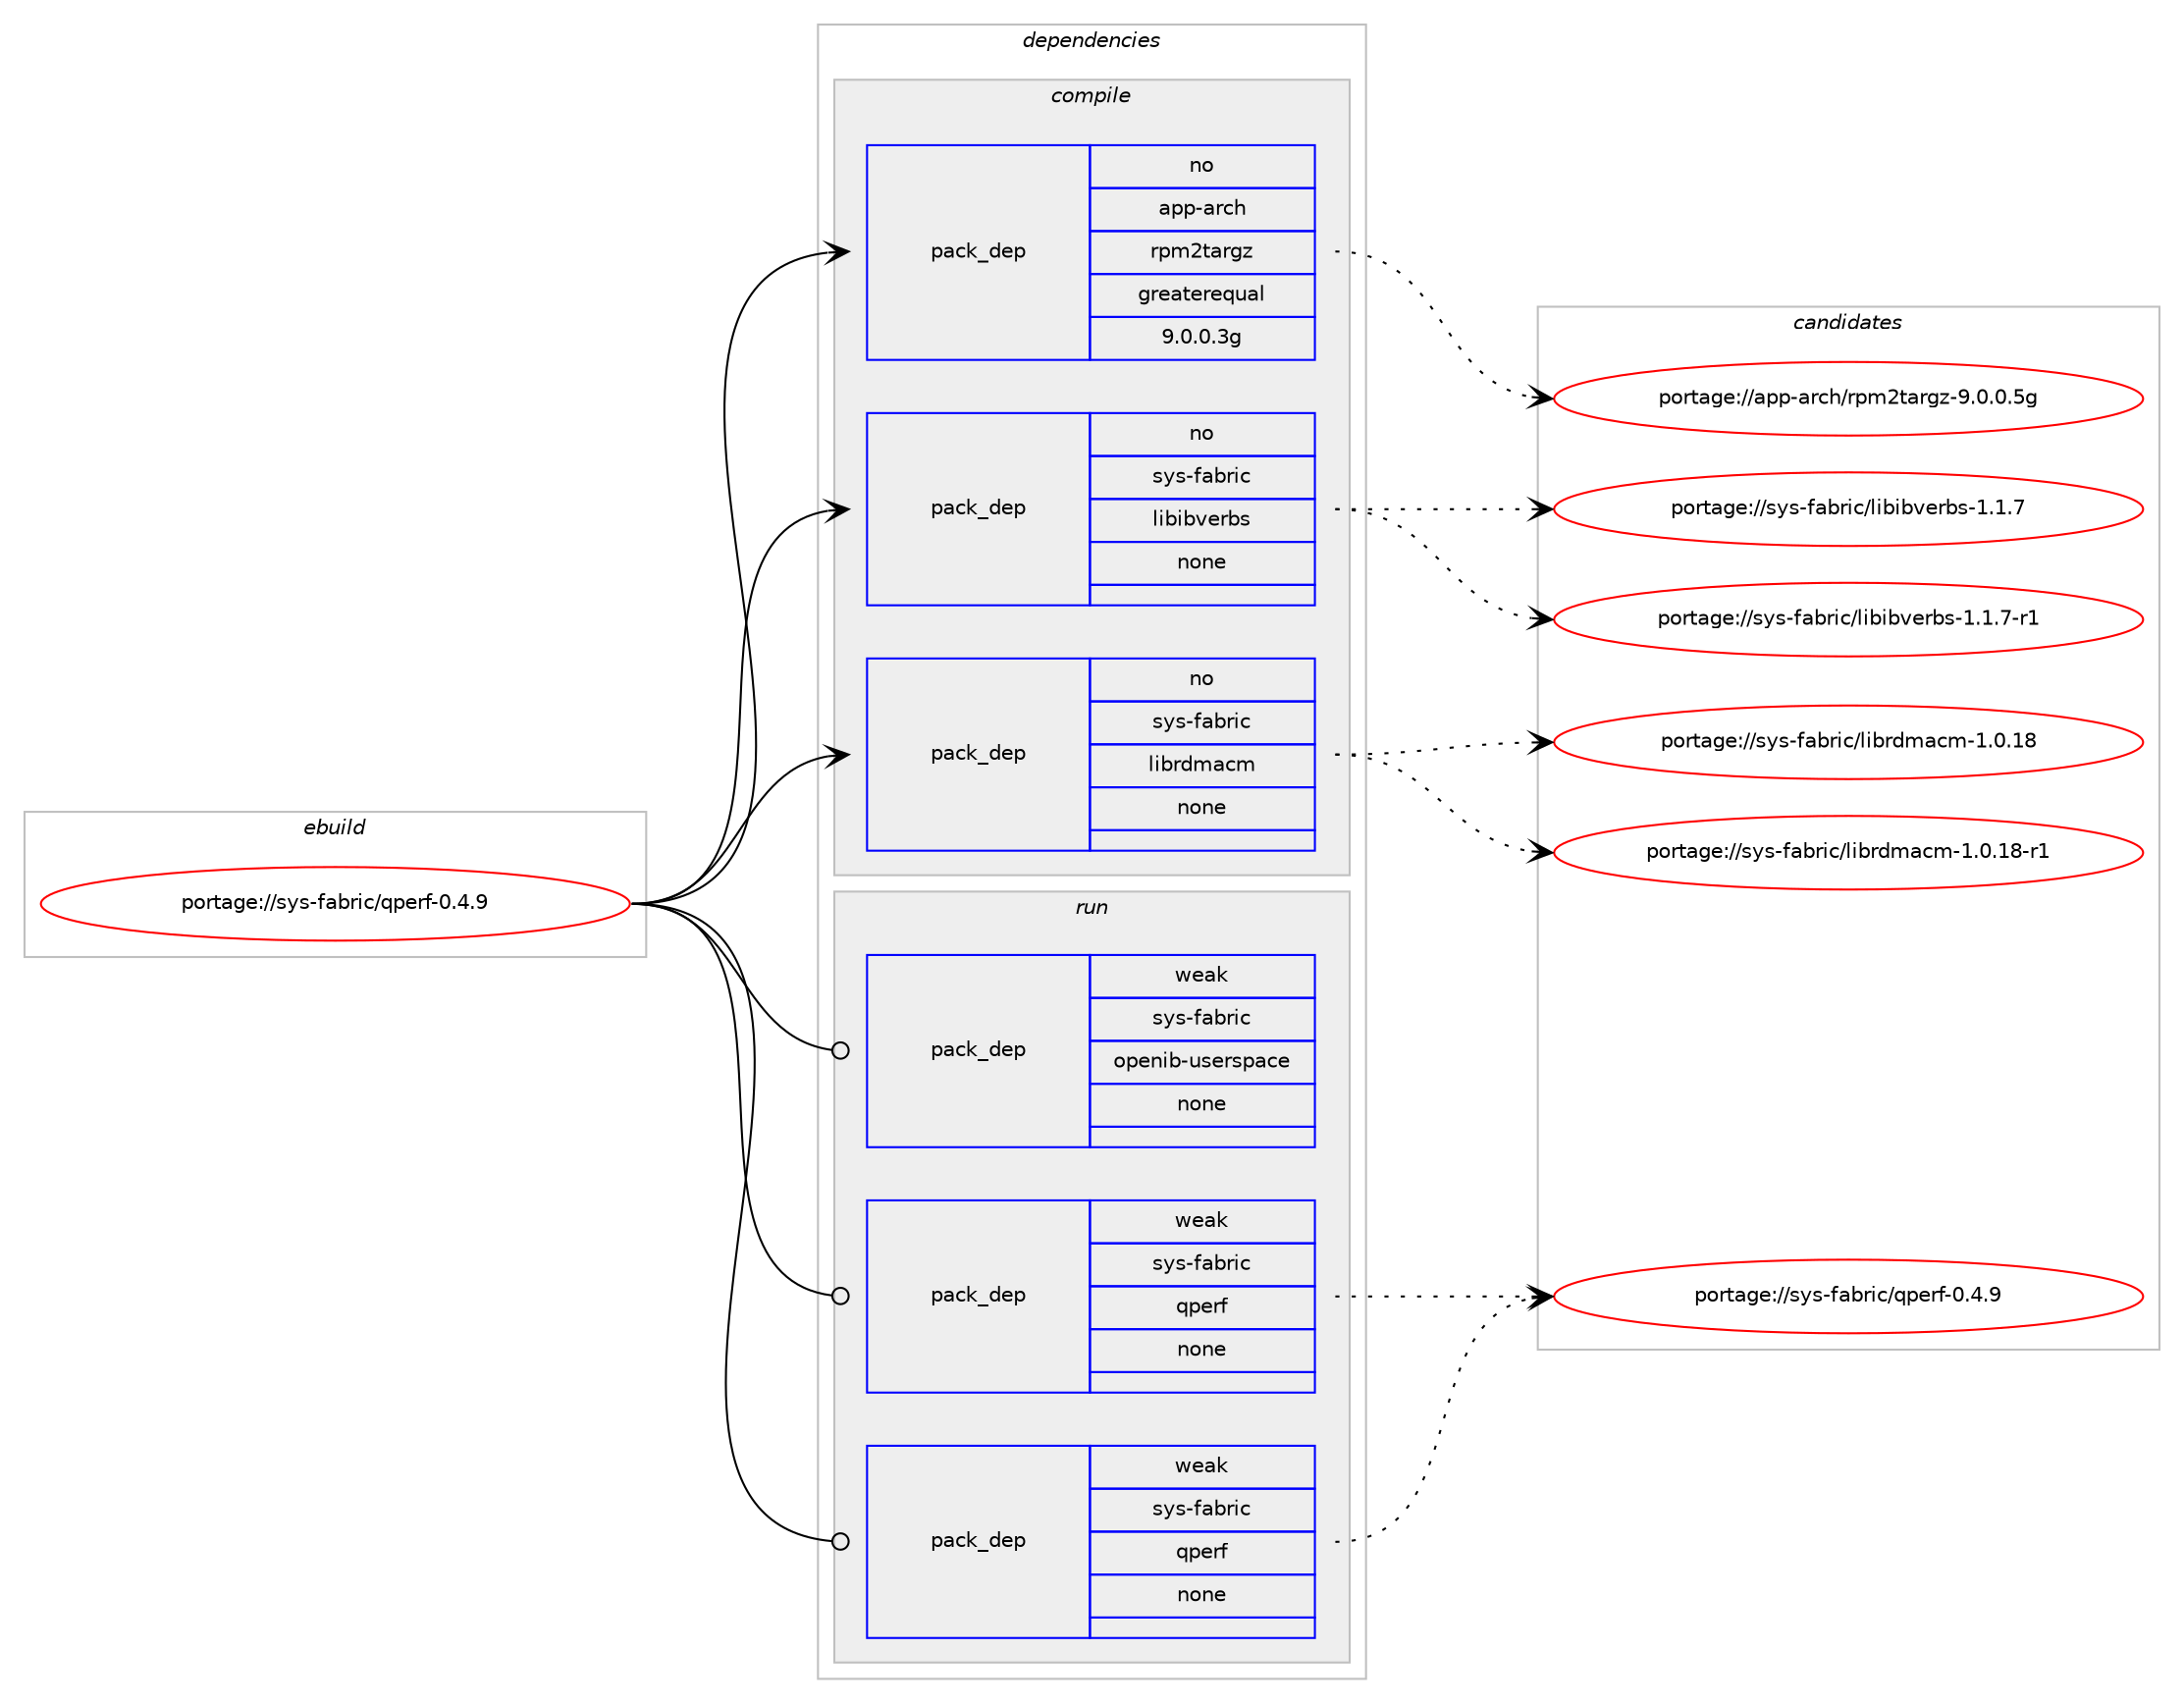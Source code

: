 digraph prolog {

# *************
# Graph options
# *************

newrank=true;
concentrate=true;
compound=true;
graph [rankdir=LR,fontname=Helvetica,fontsize=10,ranksep=1.5];#, ranksep=2.5, nodesep=0.2];
edge  [arrowhead=vee];
node  [fontname=Helvetica,fontsize=10];

# **********
# The ebuild
# **********

subgraph cluster_leftcol {
color=gray;
rank=same;
label=<<i>ebuild</i>>;
id [label="portage://sys-fabric/qperf-0.4.9", color=red, width=4, href="../sys-fabric/qperf-0.4.9.svg"];
}

# ****************
# The dependencies
# ****************

subgraph cluster_midcol {
color=gray;
label=<<i>dependencies</i>>;
subgraph cluster_compile {
fillcolor="#eeeeee";
style=filled;
label=<<i>compile</i>>;
subgraph pack314565 {
dependency424364 [label=<<TABLE BORDER="0" CELLBORDER="1" CELLSPACING="0" CELLPADDING="4" WIDTH="220"><TR><TD ROWSPAN="6" CELLPADDING="30">pack_dep</TD></TR><TR><TD WIDTH="110">no</TD></TR><TR><TD>app-arch</TD></TR><TR><TD>rpm2targz</TD></TR><TR><TD>greaterequal</TD></TR><TR><TD>9.0.0.3g</TD></TR></TABLE>>, shape=none, color=blue];
}
id:e -> dependency424364:w [weight=20,style="solid",arrowhead="vee"];
subgraph pack314566 {
dependency424365 [label=<<TABLE BORDER="0" CELLBORDER="1" CELLSPACING="0" CELLPADDING="4" WIDTH="220"><TR><TD ROWSPAN="6" CELLPADDING="30">pack_dep</TD></TR><TR><TD WIDTH="110">no</TD></TR><TR><TD>sys-fabric</TD></TR><TR><TD>libibverbs</TD></TR><TR><TD>none</TD></TR><TR><TD></TD></TR></TABLE>>, shape=none, color=blue];
}
id:e -> dependency424365:w [weight=20,style="solid",arrowhead="vee"];
subgraph pack314567 {
dependency424366 [label=<<TABLE BORDER="0" CELLBORDER="1" CELLSPACING="0" CELLPADDING="4" WIDTH="220"><TR><TD ROWSPAN="6" CELLPADDING="30">pack_dep</TD></TR><TR><TD WIDTH="110">no</TD></TR><TR><TD>sys-fabric</TD></TR><TR><TD>librdmacm</TD></TR><TR><TD>none</TD></TR><TR><TD></TD></TR></TABLE>>, shape=none, color=blue];
}
id:e -> dependency424366:w [weight=20,style="solid",arrowhead="vee"];
}
subgraph cluster_compileandrun {
fillcolor="#eeeeee";
style=filled;
label=<<i>compile and run</i>>;
}
subgraph cluster_run {
fillcolor="#eeeeee";
style=filled;
label=<<i>run</i>>;
subgraph pack314568 {
dependency424367 [label=<<TABLE BORDER="0" CELLBORDER="1" CELLSPACING="0" CELLPADDING="4" WIDTH="220"><TR><TD ROWSPAN="6" CELLPADDING="30">pack_dep</TD></TR><TR><TD WIDTH="110">weak</TD></TR><TR><TD>sys-fabric</TD></TR><TR><TD>openib-userspace</TD></TR><TR><TD>none</TD></TR><TR><TD></TD></TR></TABLE>>, shape=none, color=blue];
}
id:e -> dependency424367:w [weight=20,style="solid",arrowhead="odot"];
subgraph pack314569 {
dependency424368 [label=<<TABLE BORDER="0" CELLBORDER="1" CELLSPACING="0" CELLPADDING="4" WIDTH="220"><TR><TD ROWSPAN="6" CELLPADDING="30">pack_dep</TD></TR><TR><TD WIDTH="110">weak</TD></TR><TR><TD>sys-fabric</TD></TR><TR><TD>qperf</TD></TR><TR><TD>none</TD></TR><TR><TD></TD></TR></TABLE>>, shape=none, color=blue];
}
id:e -> dependency424368:w [weight=20,style="solid",arrowhead="odot"];
subgraph pack314570 {
dependency424369 [label=<<TABLE BORDER="0" CELLBORDER="1" CELLSPACING="0" CELLPADDING="4" WIDTH="220"><TR><TD ROWSPAN="6" CELLPADDING="30">pack_dep</TD></TR><TR><TD WIDTH="110">weak</TD></TR><TR><TD>sys-fabric</TD></TR><TR><TD>qperf</TD></TR><TR><TD>none</TD></TR><TR><TD></TD></TR></TABLE>>, shape=none, color=blue];
}
id:e -> dependency424369:w [weight=20,style="solid",arrowhead="odot"];
}
}

# **************
# The candidates
# **************

subgraph cluster_choices {
rank=same;
color=gray;
label=<<i>candidates</i>>;

subgraph choice314565 {
color=black;
nodesep=1;
choiceportage971121124597114991044711411210950116971141031224557464846484653103 [label="portage://app-arch/rpm2targz-9.0.0.5g", color=red, width=4,href="../app-arch/rpm2targz-9.0.0.5g.svg"];
dependency424364:e -> choiceportage971121124597114991044711411210950116971141031224557464846484653103:w [style=dotted,weight="100"];
}
subgraph choice314566 {
color=black;
nodesep=1;
choiceportage1151211154510297981141059947108105981059811810111498115454946494655 [label="portage://sys-fabric/libibverbs-1.1.7", color=red, width=4,href="../sys-fabric/libibverbs-1.1.7.svg"];
choiceportage11512111545102979811410599471081059810598118101114981154549464946554511449 [label="portage://sys-fabric/libibverbs-1.1.7-r1", color=red, width=4,href="../sys-fabric/libibverbs-1.1.7-r1.svg"];
dependency424365:e -> choiceportage1151211154510297981141059947108105981059811810111498115454946494655:w [style=dotted,weight="100"];
dependency424365:e -> choiceportage11512111545102979811410599471081059810598118101114981154549464946554511449:w [style=dotted,weight="100"];
}
subgraph choice314567 {
color=black;
nodesep=1;
choiceportage115121115451029798114105994710810598114100109979910945494648464956 [label="portage://sys-fabric/librdmacm-1.0.18", color=red, width=4,href="../sys-fabric/librdmacm-1.0.18.svg"];
choiceportage1151211154510297981141059947108105981141001099799109454946484649564511449 [label="portage://sys-fabric/librdmacm-1.0.18-r1", color=red, width=4,href="../sys-fabric/librdmacm-1.0.18-r1.svg"];
dependency424366:e -> choiceportage115121115451029798114105994710810598114100109979910945494648464956:w [style=dotted,weight="100"];
dependency424366:e -> choiceportage1151211154510297981141059947108105981141001099799109454946484649564511449:w [style=dotted,weight="100"];
}
subgraph choice314568 {
color=black;
nodesep=1;
}
subgraph choice314569 {
color=black;
nodesep=1;
choiceportage1151211154510297981141059947113112101114102454846524657 [label="portage://sys-fabric/qperf-0.4.9", color=red, width=4,href="../sys-fabric/qperf-0.4.9.svg"];
dependency424368:e -> choiceportage1151211154510297981141059947113112101114102454846524657:w [style=dotted,weight="100"];
}
subgraph choice314570 {
color=black;
nodesep=1;
choiceportage1151211154510297981141059947113112101114102454846524657 [label="portage://sys-fabric/qperf-0.4.9", color=red, width=4,href="../sys-fabric/qperf-0.4.9.svg"];
dependency424369:e -> choiceportage1151211154510297981141059947113112101114102454846524657:w [style=dotted,weight="100"];
}
}

}
